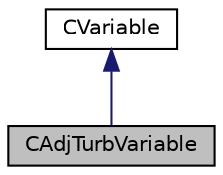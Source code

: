 digraph "CAdjTurbVariable"
{
 // LATEX_PDF_SIZE
  edge [fontname="Helvetica",fontsize="10",labelfontname="Helvetica",labelfontsize="10"];
  node [fontname="Helvetica",fontsize="10",shape=record];
  Node1 [label="CAdjTurbVariable",height=0.2,width=0.4,color="black", fillcolor="grey75", style="filled", fontcolor="black",tooltip="Main class for defining the variables of the adjoint turbulence model."];
  Node2 -> Node1 [dir="back",color="midnightblue",fontsize="10",style="solid",fontname="Helvetica"];
  Node2 [label="CVariable",height=0.2,width=0.4,color="black", fillcolor="white", style="filled",URL="$classCVariable.html",tooltip="Main class for defining the variables."];
}
